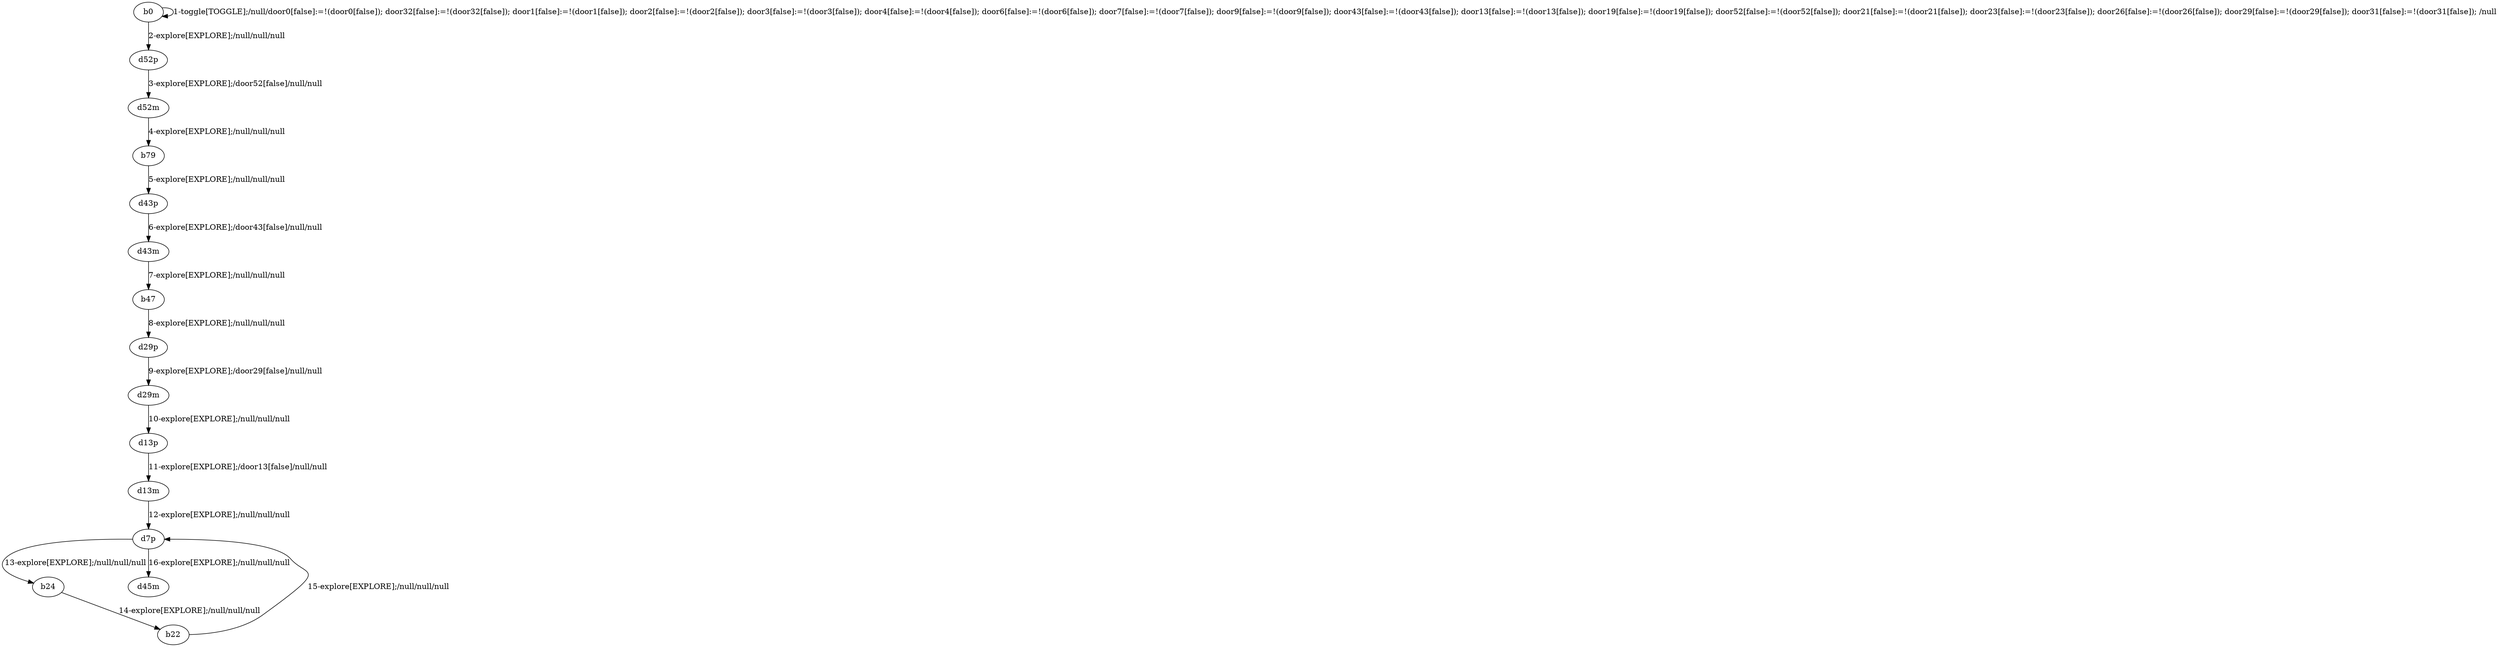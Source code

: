 # Total number of goals covered by this test: 3
# b24 --> b22
# b22 --> d7p
# d7p --> b24

digraph g {
"b0" -> "b0" [label = "1-toggle[TOGGLE];/null/door0[false]:=!(door0[false]); door32[false]:=!(door32[false]); door1[false]:=!(door1[false]); door2[false]:=!(door2[false]); door3[false]:=!(door3[false]); door4[false]:=!(door4[false]); door6[false]:=!(door6[false]); door7[false]:=!(door7[false]); door9[false]:=!(door9[false]); door43[false]:=!(door43[false]); door13[false]:=!(door13[false]); door19[false]:=!(door19[false]); door52[false]:=!(door52[false]); door21[false]:=!(door21[false]); door23[false]:=!(door23[false]); door26[false]:=!(door26[false]); door29[false]:=!(door29[false]); door31[false]:=!(door31[false]); /null"];
"b0" -> "d52p" [label = "2-explore[EXPLORE];/null/null/null"];
"d52p" -> "d52m" [label = "3-explore[EXPLORE];/door52[false]/null/null"];
"d52m" -> "b79" [label = "4-explore[EXPLORE];/null/null/null"];
"b79" -> "d43p" [label = "5-explore[EXPLORE];/null/null/null"];
"d43p" -> "d43m" [label = "6-explore[EXPLORE];/door43[false]/null/null"];
"d43m" -> "b47" [label = "7-explore[EXPLORE];/null/null/null"];
"b47" -> "d29p" [label = "8-explore[EXPLORE];/null/null/null"];
"d29p" -> "d29m" [label = "9-explore[EXPLORE];/door29[false]/null/null"];
"d29m" -> "d13p" [label = "10-explore[EXPLORE];/null/null/null"];
"d13p" -> "d13m" [label = "11-explore[EXPLORE];/door13[false]/null/null"];
"d13m" -> "d7p" [label = "12-explore[EXPLORE];/null/null/null"];
"d7p" -> "b24" [label = "13-explore[EXPLORE];/null/null/null"];
"b24" -> "b22" [label = "14-explore[EXPLORE];/null/null/null"];
"b22" -> "d7p" [label = "15-explore[EXPLORE];/null/null/null"];
"d7p" -> "d45m" [label = "16-explore[EXPLORE];/null/null/null"];
}
